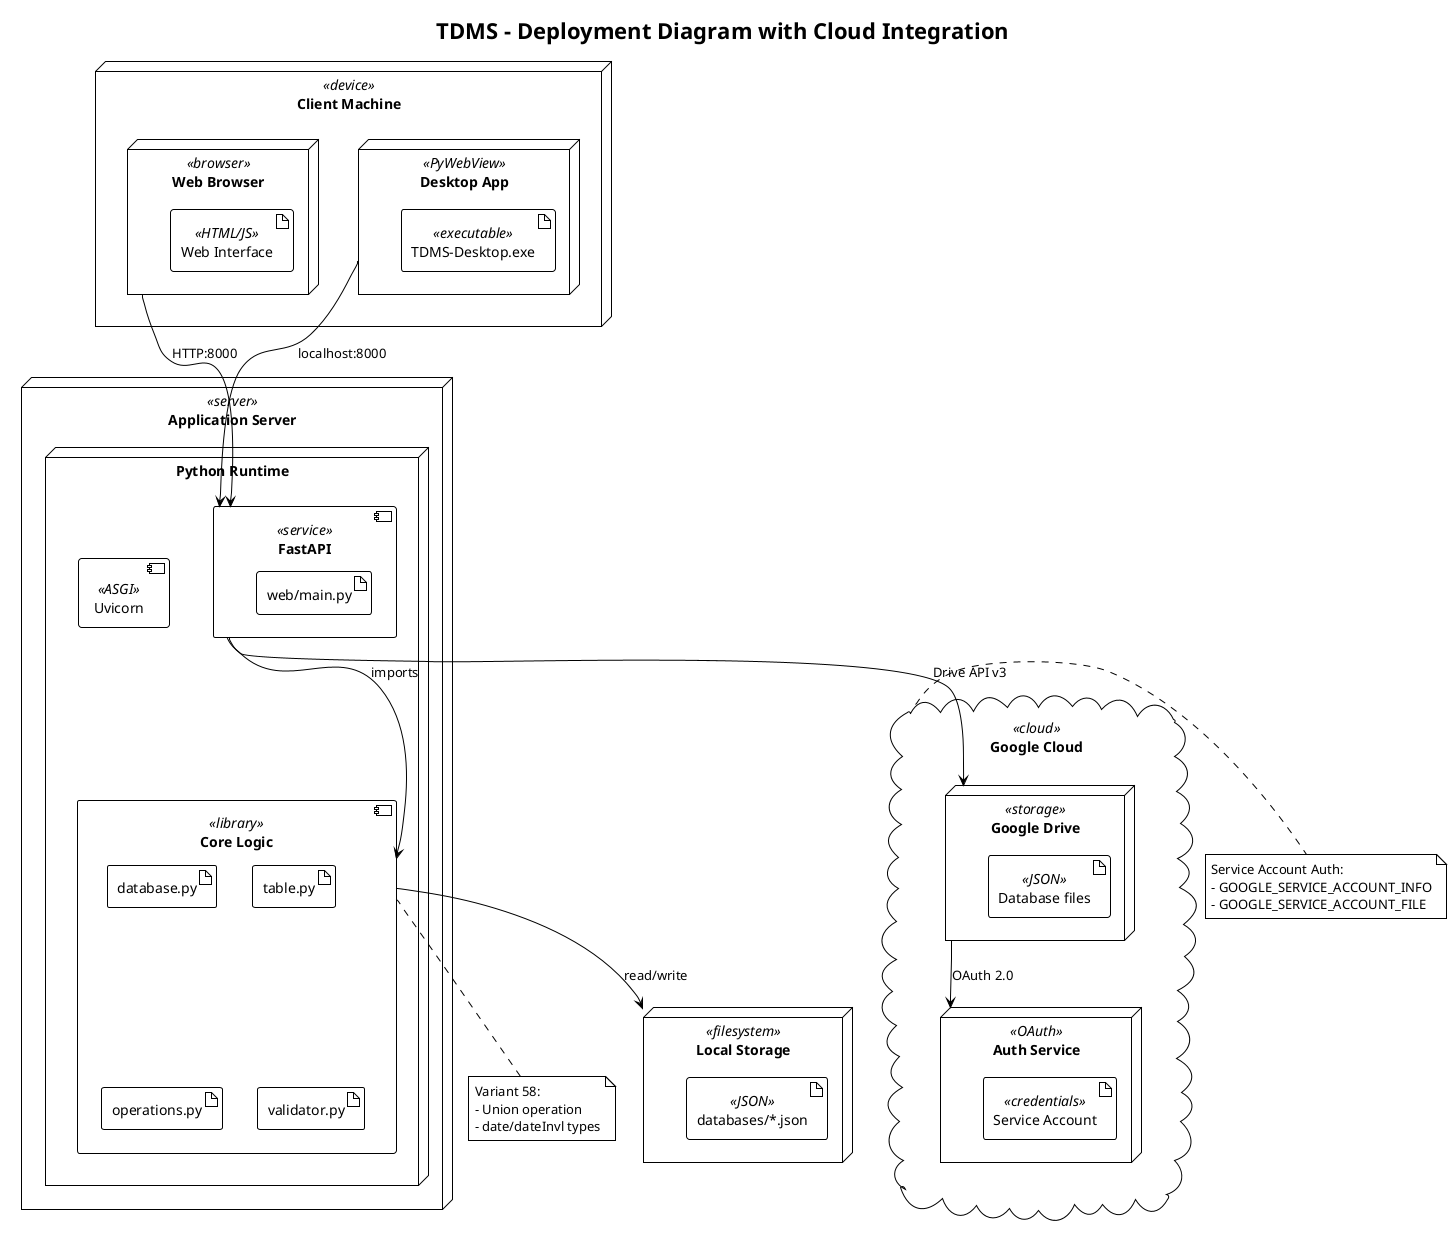 @startuml deployment
!theme plain
title TDMS - Deployment Diagram with Cloud Integration

node "Client Machine" <<device>> {
  node "Web Browser" <<browser>> {
    artifact "Web Interface" <<HTML/JS>>
  }
  
  node "Desktop App" <<PyWebView>> {
    artifact "TDMS-Desktop.exe" <<executable>>
  }
}

node "Application Server" <<server>> {
  node "Python Runtime" {
    component "FastAPI" <<service>> {
      artifact "web/main.py"
    }
    
    component "Core Logic" <<library>> {
      artifact "database.py"
      artifact "table.py"
      artifact "operations.py"
      artifact "validator.py"
    }
    
    component "Uvicorn" <<ASGI>>
  }
}

node "Local Storage" <<filesystem>> {
  artifact "databases/*.json" <<JSON>>
}

cloud "Google Cloud" <<cloud>> {
  node "Google Drive" <<storage>> {
    artifact "Database files" <<JSON>>
  }
  
  node "Auth Service" <<OAuth>> {
    artifact "Service Account" <<credentials>>
  }
}

' Connections
"Web Browser" --> "FastAPI" : HTTP:8000
"Desktop App" --> "FastAPI" : localhost:8000
"FastAPI" --> "Core Logic" : imports
"Core Logic" --> "Local Storage" : read/write
"FastAPI" --> "Google Drive" : Drive API v3
"Google Drive" --> "Auth Service" : OAuth 2.0

note right of "Google Cloud"
  Service Account Auth:
  - GOOGLE_SERVICE_ACCOUNT_INFO
  - GOOGLE_SERVICE_ACCOUNT_FILE
end note

note bottom of "Core Logic"
  Variant 58:
  - Union operation
  - date/dateInvl types
end note

@enduml